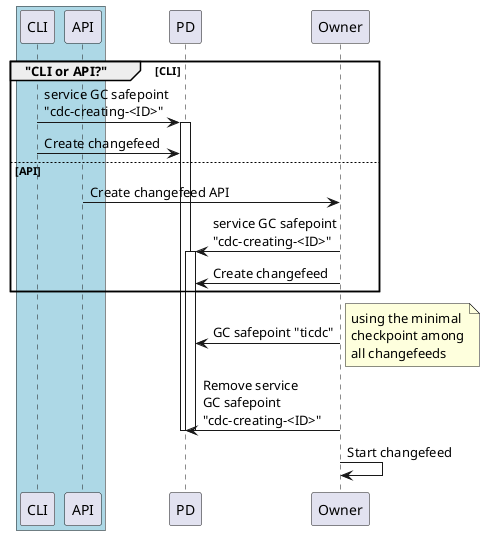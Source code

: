 @startuml TiCDC GC safepoint
box #LightBlue
participant CLI
participant API
end box

group "CLI or API?" [CLI]
  CLI -> PD : service GC safepoint\n"cdc-creating-<ID>"
  activate PD
  CLI -> PD : Create changefeed
else API
  API -> Owner : Create changefeed API
  Owner -> PD : service GC safepoint\n"cdc-creating-<ID>"
  activate PD
  Owner -> PD : Create changefeed
end

Owner -> PD : GC safepoint "ticdc"
note right: using the minimal\ncheckpoint among\nall changefeeds

Owner -> PD : Remove service\nGC safepoint\n"cdc-creating-<ID>"
deactivate PD
deactivate PD
Owner -> Owner : Start changefeed
@enduml
